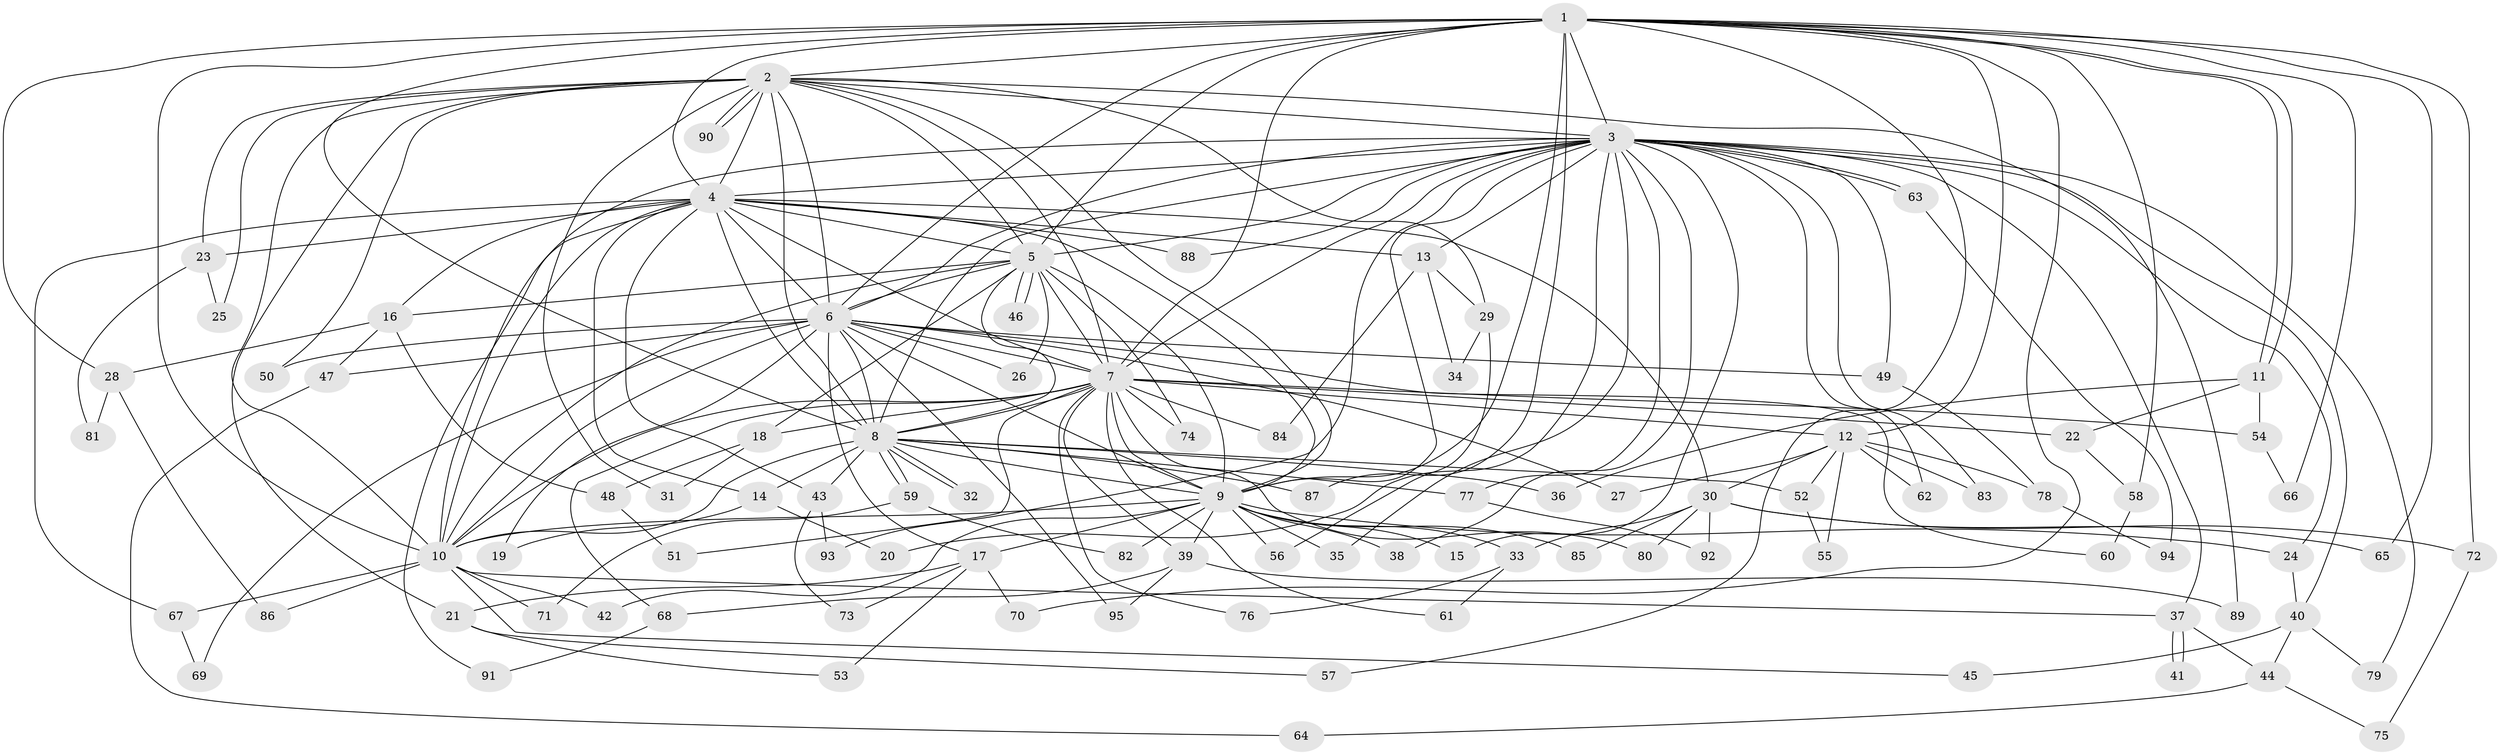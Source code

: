 // coarse degree distribution, {17: 0.014492753623188406, 23: 0.028985507246376812, 21: 0.014492753623188406, 25: 0.014492753623188406, 16: 0.014492753623188406, 12: 0.014492753623188406, 8: 0.028985507246376812, 5: 0.028985507246376812, 4: 0.10144927536231885, 2: 0.4782608695652174, 7: 0.014492753623188406, 6: 0.014492753623188406, 3: 0.18840579710144928, 1: 0.043478260869565216}
// Generated by graph-tools (version 1.1) at 2025/23/03/03/25 07:23:39]
// undirected, 95 vertices, 215 edges
graph export_dot {
graph [start="1"]
  node [color=gray90,style=filled];
  1;
  2;
  3;
  4;
  5;
  6;
  7;
  8;
  9;
  10;
  11;
  12;
  13;
  14;
  15;
  16;
  17;
  18;
  19;
  20;
  21;
  22;
  23;
  24;
  25;
  26;
  27;
  28;
  29;
  30;
  31;
  32;
  33;
  34;
  35;
  36;
  37;
  38;
  39;
  40;
  41;
  42;
  43;
  44;
  45;
  46;
  47;
  48;
  49;
  50;
  51;
  52;
  53;
  54;
  55;
  56;
  57;
  58;
  59;
  60;
  61;
  62;
  63;
  64;
  65;
  66;
  67;
  68;
  69;
  70;
  71;
  72;
  73;
  74;
  75;
  76;
  77;
  78;
  79;
  80;
  81;
  82;
  83;
  84;
  85;
  86;
  87;
  88;
  89;
  90;
  91;
  92;
  93;
  94;
  95;
  1 -- 2;
  1 -- 3;
  1 -- 4;
  1 -- 5;
  1 -- 6;
  1 -- 7;
  1 -- 8;
  1 -- 9;
  1 -- 10;
  1 -- 11;
  1 -- 11;
  1 -- 12;
  1 -- 28;
  1 -- 57;
  1 -- 58;
  1 -- 65;
  1 -- 66;
  1 -- 70;
  1 -- 72;
  1 -- 87;
  2 -- 3;
  2 -- 4;
  2 -- 5;
  2 -- 6;
  2 -- 7;
  2 -- 8;
  2 -- 9;
  2 -- 10;
  2 -- 21;
  2 -- 23;
  2 -- 25;
  2 -- 29;
  2 -- 31;
  2 -- 50;
  2 -- 89;
  2 -- 90;
  2 -- 90;
  3 -- 4;
  3 -- 5;
  3 -- 6;
  3 -- 7;
  3 -- 8;
  3 -- 9;
  3 -- 10;
  3 -- 13;
  3 -- 15;
  3 -- 20;
  3 -- 24;
  3 -- 35;
  3 -- 37;
  3 -- 38;
  3 -- 40;
  3 -- 49;
  3 -- 62;
  3 -- 63;
  3 -- 63;
  3 -- 77;
  3 -- 79;
  3 -- 83;
  3 -- 88;
  3 -- 93;
  4 -- 5;
  4 -- 6;
  4 -- 7;
  4 -- 8;
  4 -- 9;
  4 -- 10;
  4 -- 13;
  4 -- 14;
  4 -- 16;
  4 -- 23;
  4 -- 30;
  4 -- 43;
  4 -- 67;
  4 -- 88;
  4 -- 91;
  5 -- 6;
  5 -- 7;
  5 -- 8;
  5 -- 9;
  5 -- 10;
  5 -- 16;
  5 -- 18;
  5 -- 26;
  5 -- 46;
  5 -- 46;
  5 -- 74;
  6 -- 7;
  6 -- 8;
  6 -- 9;
  6 -- 10;
  6 -- 17;
  6 -- 19;
  6 -- 26;
  6 -- 27;
  6 -- 47;
  6 -- 49;
  6 -- 50;
  6 -- 60;
  6 -- 69;
  6 -- 95;
  7 -- 8;
  7 -- 9;
  7 -- 10;
  7 -- 12;
  7 -- 18;
  7 -- 22;
  7 -- 39;
  7 -- 51;
  7 -- 54;
  7 -- 61;
  7 -- 68;
  7 -- 74;
  7 -- 76;
  7 -- 80;
  7 -- 84;
  8 -- 9;
  8 -- 10;
  8 -- 14;
  8 -- 32;
  8 -- 32;
  8 -- 36;
  8 -- 43;
  8 -- 52;
  8 -- 59;
  8 -- 59;
  8 -- 77;
  8 -- 87;
  9 -- 10;
  9 -- 15;
  9 -- 17;
  9 -- 24;
  9 -- 33;
  9 -- 35;
  9 -- 38;
  9 -- 39;
  9 -- 42;
  9 -- 56;
  9 -- 82;
  9 -- 85;
  10 -- 37;
  10 -- 42;
  10 -- 45;
  10 -- 67;
  10 -- 71;
  10 -- 86;
  11 -- 22;
  11 -- 36;
  11 -- 54;
  12 -- 27;
  12 -- 30;
  12 -- 52;
  12 -- 55;
  12 -- 62;
  12 -- 78;
  12 -- 83;
  13 -- 29;
  13 -- 34;
  13 -- 84;
  14 -- 19;
  14 -- 20;
  16 -- 28;
  16 -- 47;
  16 -- 48;
  17 -- 21;
  17 -- 53;
  17 -- 70;
  17 -- 73;
  18 -- 31;
  18 -- 48;
  21 -- 53;
  21 -- 57;
  22 -- 58;
  23 -- 25;
  23 -- 81;
  24 -- 40;
  28 -- 81;
  28 -- 86;
  29 -- 34;
  29 -- 56;
  30 -- 33;
  30 -- 65;
  30 -- 72;
  30 -- 80;
  30 -- 85;
  30 -- 92;
  33 -- 61;
  33 -- 76;
  37 -- 41;
  37 -- 41;
  37 -- 44;
  39 -- 68;
  39 -- 89;
  39 -- 95;
  40 -- 44;
  40 -- 45;
  40 -- 79;
  43 -- 73;
  43 -- 93;
  44 -- 64;
  44 -- 75;
  47 -- 64;
  48 -- 51;
  49 -- 78;
  52 -- 55;
  54 -- 66;
  58 -- 60;
  59 -- 71;
  59 -- 82;
  63 -- 94;
  67 -- 69;
  68 -- 91;
  72 -- 75;
  77 -- 92;
  78 -- 94;
}
